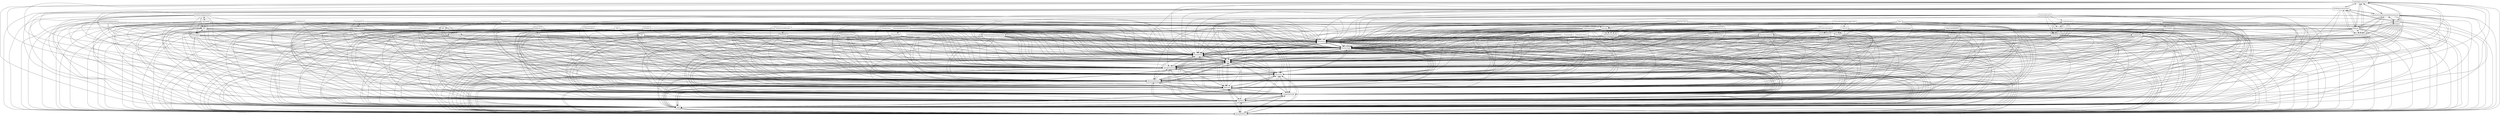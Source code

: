 digraph{
graph [rankdir=TB];
node [shape=box];
edge [arrowhead=normal];
0[label="Performancecritical",]
1[label="Onlinepayments",]
2[label="Relationaldata",]
3[label="Persistence",]
4[label="Thirdpartywebdesigner",]
5[label="Existingdataschema",]
6[label="Newdata",]
7[label="Bulkemail",]
8[label="Newmessagingsystem",]
9[label="Springbatch",]
10[label="Integrationwithexistingsystems",]
11[label="YQL",]
12[label="Bulkprocessing",]
13[label="Opensystem",]
14[label="Businesslogic",]
15[label="SpringWebFlow",]
16[label="Legalrequirement",]
17[label="AJAX",]
18[label="DOMParser",]
19[label="Loadbalancing",]
20[label="JMS",]
21[label="Pageflows",]
22[label="Externalhostingathostingprovider",]
23[label="Businesscontinuity",]
24[label="Security",]
25[label="Email",]
26[label="Newdesign",]
27[label="GoogleWebToolkit",]
28[label="Internalhostingatcustomer",]
29[label="Hibernate",]
30[label="Performancetesting",]
31[label="Distributedtransactions",]
32[label="Highavailability",]
33[label="Dataprocessing",]
34[label="ApacheMQ",]
35[label="JQuery",]
36[label="NakedObjectspattern",]
37[label="Existingdesign",]
38[label="Existingdata",]
39[label="Manualtransformationsbetweenlayers",]
40[label="Relationaldatabase",]
41[label="Lookuptables",]
42[label="Usersessions",]
43[label="Transactions",]
44[label="Existingmessagingsystem",]
45[label="Customlogic",]
46[label="Datamodel",]
47[label="JSONtoJavaconversions",]
48[label="Automatictransformationsbetweenlayers",]
49[label="Springframework",]
50[label="Transactionsecurity",]
51[label="Droolsrulesengine",]
52[label="SelfprovidedRDBMS",]
53[label="Messaging",]
54[label="JSONrepresentation",]
55[label="Businessrequirement",]
56[label="CustomerprovidedRDBMS",]
57[label="JPAbeans",]
58[label="Datasecurity",]
59[label="Core",]
60[label="New",]
61[label="Sessionreplication",]
62[label="SAXParser",]
63[label="Dataconversion",]
64[label="Text",]
65[label="jsonlib",]
66[label="HSQLDB",]
67[label="Existing",]
68[label="Hosting",]
69[label="Presentation",]
70[label="Closedsystem",]
71[label="Tomcat",]
72[label="Clustering",]
73[label="XML",]
74[label="Businessrules",]
75[label="Identitymanagement",]
76[label="Newdataschema",]
0->3[label="",]
0->14[label="",]
0->15[label="",]
0->17[label="",]
0->21[label="",]
0->27[label="",]
0->29[label="",]
0->30[label="",]
0->40[label="",]
0->46[label="",]
0->49[label="",]
0->59[label="",]
0->69[label="",]
1->3[label="",]
1->14[label="",]
1->15[label="",]
1->17[label="",]
1->21[label="",]
1->27[label="",]
1->29[label="",]
1->40[label="",]
1->46[label="",]
1->49[label="",]
1->59[label="",]
1->69[label="",]
2->3[label="",]
2->14[label="",]
2->15[label="",]
2->17[label="",]
2->21[label="",]
2->27[label="",]
2->29[label="",]
2->33[label="",]
2->40[label="",]
2->46[label="",]
2->49[label="",]
2->59[label="",]
2->69[label="",]
3->14[label="",]
3->15[label="",]
3->17[label="",]
3->21[label="",]
3->27[label="",]
3->29[label="",]
3->40[label="",]
3->46[label="",]
3->49[label="",]
3->59[label="",]
3->69[label="",]
4->3[label="",]
4->14[label="",]
4->15[label="",]
4->17[label="",]
4->21[label="",]
4->26[label="",]
4->27[label="",]
4->29[label="",]
4->40[label="",]
4->46[label="",]
4->49[label="",]
4->59[label="",]
4->69[label="",]
5->3[label="",]
5->14[label="",]
5->15[label="",]
5->17[label="",]
5->21[label="",]
5->27[label="",]
5->29[label="",]
5->40[label="",]
5->46[label="",]
5->49[label="",]
5->59[label="",]
5->69[label="",]
6->3[label="",]
6->14[label="",]
6->15[label="",]
6->17[label="",]
6->21[label="",]
6->27[label="",]
6->29[label="",]
6->40[label="",]
6->41[label="",]
6->46[label="",]
6->49[label="",]
6->59[label="",]
6->69[label="",]
7->3[label="",]
7->14[label="",]
7->15[label="",]
7->17[label="",]
7->21[label="",]
7->25[label="",]
7->27[label="",]
7->29[label="",]
7->40[label="",]
7->46[label="",]
7->49[label="",]
7->59[label="",]
7->69[label="",]
8->3[label="",]
8->14[label="",]
8->15[label="",]
8->17[label="",]
8->20[label="",]
8->21[label="",]
8->27[label="",]
8->29[label="",]
8->34[label="",]
8->40[label="",]
8->46[label="",]
8->49[label="",]
8->53[label="",]
8->59[label="",]
8->69[label="",]
9->3[label="",]
9->12[label="",]
9->14[label="",]
9->15[label="",]
9->17[label="",]
9->21[label="",]
9->27[label="",]
9->29[label="",]
9->33[label="",]
9->40[label="",]
9->46[label="",]
9->49[label="",]
9->59[label="",]
9->69[label="",]
10->3[label="",]
10->14[label="",]
10->15[label="",]
10->17[label="",]
10->21[label="",]
10->27[label="",]
10->29[label="",]
10->40[label="",]
10->46[label="",]
10->49[label="",]
10->59[label="",]
10->69[label="",]
11->3[label="",]
11->14[label="",]
11->15[label="",]
11->17[label="",]
11->21[label="",]
11->27[label="",]
11->29[label="",]
11->40[label="",]
11->46[label="",]
11->49[label="",]
11->59[label="",]
11->69[label="",]
12->3[label="",]
12->9[label="",]
12->14[label="",]
12->15[label="",]
12->17[label="",]
12->21[label="",]
12->27[label="",]
12->29[label="",]
12->33[label="",]
12->40[label="",]
12->46[label="",]
12->49[label="",]
12->59[label="",]
12->69[label="",]
13->3[label="",]
13->10[label="",]
13->14[label="",]
13->15[label="",]
13->17[label="",]
13->21[label="",]
13->27[label="",]
13->29[label="",]
13->40[label="",]
13->46[label="",]
13->49[label="",]
13->59[label="",]
13->69[label="",]
14->3[label="",]
14->15[label="",]
14->17[label="",]
14->21[label="",]
14->27[label="",]
14->29[label="",]
14->40[label="",]
14->46[label="",]
14->49[label="",]
14->59[label="",]
14->69[label="",]
15->3[label="",]
15->14[label="",]
15->17[label="",]
15->21[label="",]
15->27[label="",]
15->29[label="",]
15->40[label="",]
15->46[label="",]
15->49[label="",]
15->59[label="",]
15->69[label="",]
16->3[label="",]
16->14[label="",]
16->15[label="",]
16->17[label="",]
16->21[label="",]
16->23[label="",]
16->27[label="",]
16->29[label="",]
16->40[label="",]
16->46[label="",]
16->49[label="",]
16->59[label="",]
16->69[label="",]
17->3[label="",]
17->14[label="",]
17->15[label="",]
17->21[label="",]
17->27[label="",]
17->29[label="",]
17->40[label="",]
17->46[label="",]
17->49[label="",]
17->59[label="",]
17->69[label="",]
18->3[label="",]
18->14[label="",]
18->15[label="",]
18->17[label="",]
18->21[label="",]
18->27[label="",]
18->29[label="",]
18->33[label="",]
18->40[label="",]
18->46[label="",]
18->49[label="",]
18->59[label="",]
18->69[label="",]
18->73[label="",]
19->3[label="",]
19->14[label="",]
19->15[label="",]
19->17[label="",]
19->21[label="",]
19->27[label="",]
19->29[label="",]
19->32[label="",]
19->40[label="",]
19->46[label="",]
19->49[label="",]
19->59[label="",]
19->69[label="",]
19->72[label="",]
20->3[label="",]
20->14[label="",]
20->15[label="",]
20->17[label="",]
20->21[label="",]
20->27[label="",]
20->29[label="",]
20->40[label="",]
20->46[label="",]
20->49[label="",]
20->53[label="",]
20->59[label="",]
20->69[label="",]
21->3[label="",]
21->14[label="",]
21->15[label="",]
21->17[label="",]
21->27[label="",]
21->29[label="",]
21->40[label="",]
21->46[label="",]
21->49[label="",]
21->59[label="",]
21->69[label="",]
22->3[label="",]
22->14[label="",]
22->15[label="",]
22->17[label="",]
22->21[label="",]
22->27[label="",]
22->29[label="",]
22->40[label="",]
22->46[label="",]
22->49[label="",]
22->59[label="",]
22->68[label="",]
22->69[label="",]
22->71[label="",]
23->3[label="",]
23->14[label="",]
23->15[label="",]
23->17[label="",]
23->21[label="",]
23->27[label="",]
23->29[label="",]
23->40[label="",]
23->46[label="",]
23->49[label="",]
23->59[label="",]
23->69[label="",]
24->3[label="",]
24->14[label="",]
24->15[label="",]
24->17[label="",]
24->21[label="",]
24->27[label="",]
24->29[label="",]
24->40[label="",]
24->46[label="",]
24->49[label="",]
24->59[label="",]
24->69[label="",]
24->75[label="",]
25->3[label="",]
25->14[label="",]
25->15[label="",]
25->17[label="",]
25->21[label="",]
25->27[label="",]
25->29[label="",]
25->40[label="",]
25->46[label="",]
25->49[label="",]
25->59[label="",]
25->69[label="",]
26->3[label="",]
26->4[label="",]
26->14[label="",]
26->15[label="",]
26->17[label="",]
26->21[label="",]
26->27[label="",]
26->29[label="",]
26->40[label="",]
26->46[label="",]
26->49[label="",]
26->59[label="",]
26->69[label="",]
27->3[label="",]
27->14[label="",]
27->15[label="",]
27->17[label="",]
27->21[label="",]
27->29[label="",]
27->40[label="",]
27->46[label="",]
27->49[label="",]
27->59[label="",]
27->69[label="",]
28->3[label="",]
28->14[label="",]
28->15[label="",]
28->17[label="",]
28->21[label="",]
28->27[label="",]
28->29[label="",]
28->40[label="",]
28->46[label="",]
28->49[label="",]
28->59[label="",]
28->68[label="",]
28->69[label="",]
29->3[label="",]
29->14[label="",]
29->15[label="",]
29->17[label="",]
29->21[label="",]
29->27[label="",]
29->40[label="",]
29->46[label="",]
29->49[label="",]
29->59[label="",]
29->69[label="",]
30->0[label="",]
30->3[label="",]
30->14[label="",]
30->15[label="",]
30->17[label="",]
30->21[label="",]
30->27[label="",]
30->29[label="",]
30->40[label="",]
30->46[label="",]
30->49[label="",]
30->59[label="",]
30->69[label="",]
31->3[label="",]
31->14[label="",]
31->15[label="",]
31->17[label="",]
31->21[label="",]
31->27[label="",]
31->29[label="",]
31->40[label="",]
31->43[label="",]
31->46[label="",]
31->49[label="",]
31->59[label="",]
31->69[label="",]
32->3[label="",]
32->14[label="",]
32->15[label="",]
32->17[label="",]
32->19[label="",]
32->21[label="",]
32->27[label="",]
32->29[label="",]
32->40[label="",]
32->46[label="",]
32->49[label="",]
32->59[label="",]
32->69[label="",]
32->72[label="",]
33->3[label="",]
33->14[label="",]
33->15[label="",]
33->17[label="",]
33->21[label="",]
33->27[label="",]
33->29[label="",]
33->40[label="",]
33->46[label="",]
33->49[label="",]
33->59[label="",]
33->69[label="",]
34->3[label="",]
34->8[label="",]
34->14[label="",]
34->15[label="",]
34->17[label="",]
34->20[label="",]
34->21[label="",]
34->27[label="",]
34->29[label="",]
34->40[label="",]
34->46[label="",]
34->49[label="",]
34->53[label="",]
34->59[label="",]
34->69[label="",]
35->3[label="",]
35->14[label="",]
35->15[label="",]
35->17[label="",]
35->21[label="",]
35->27[label="",]
35->29[label="",]
35->40[label="",]
35->46[label="",]
35->49[label="",]
35->59[label="",]
35->69[label="",]
36->3[label="",]
36->14[label="",]
36->15[label="",]
36->17[label="",]
36->21[label="",]
36->27[label="",]
36->29[label="",]
36->40[label="",]
36->46[label="",]
36->47[label="",]
36->48[label="",]
36->49[label="",]
36->54[label="",]
36->57[label="",]
36->59[label="",]
36->65[label="",]
36->69[label="",]
37->3[label="",]
37->14[label="",]
37->15[label="",]
37->17[label="",]
37->21[label="",]
37->27[label="",]
37->29[label="",]
37->40[label="",]
37->46[label="",]
37->49[label="",]
37->59[label="",]
37->69[label="",]
38->3[label="",]
38->14[label="",]
38->15[label="",]
38->17[label="",]
38->21[label="",]
38->27[label="",]
38->29[label="",]
38->40[label="",]
38->41[label="",]
38->46[label="",]
38->49[label="",]
38->59[label="",]
38->69[label="",]
39->3[label="",]
39->14[label="",]
39->15[label="",]
39->17[label="",]
39->21[label="",]
39->27[label="",]
39->29[label="",]
39->40[label="",]
39->46[label="",]
39->49[label="",]
39->59[label="",]
39->69[label="",]
40->3[label="",]
40->14[label="",]
40->15[label="",]
40->17[label="",]
40->21[label="",]
40->27[label="",]
40->29[label="",]
40->46[label="",]
40->49[label="",]
40->59[label="",]
40->69[label="",]
41->3[label="",]
41->14[label="",]
41->15[label="",]
41->17[label="",]
41->21[label="",]
41->27[label="",]
41->29[label="",]
41->40[label="",]
41->46[label="",]
41->49[label="",]
41->59[label="",]
41->69[label="",]
42->3[label="",]
42->14[label="",]
42->15[label="",]
42->17[label="",]
42->21[label="",]
42->27[label="",]
42->29[label="",]
42->40[label="",]
42->46[label="",]
42->49[label="",]
42->59[label="",]
42->69[label="",]
43->3[label="",]
43->14[label="",]
43->15[label="",]
43->17[label="",]
43->21[label="",]
43->27[label="",]
43->29[label="",]
43->40[label="",]
43->46[label="",]
43->49[label="",]
43->59[label="",]
43->69[label="",]
44->3[label="",]
44->14[label="",]
44->15[label="",]
44->17[label="",]
44->20[label="",]
44->21[label="",]
44->27[label="",]
44->29[label="",]
44->40[label="",]
44->46[label="",]
44->49[label="",]
44->53[label="",]
44->59[label="",]
44->69[label="",]
45->3[label="",]
45->14[label="",]
45->15[label="",]
45->17[label="",]
45->21[label="",]
45->27[label="",]
45->29[label="",]
45->40[label="",]
45->46[label="",]
45->49[label="",]
45->59[label="",]
45->69[label="",]
46->3[label="",]
46->14[label="",]
46->15[label="",]
46->17[label="",]
46->21[label="",]
46->27[label="",]
46->29[label="",]
46->40[label="",]
46->49[label="",]
46->59[label="",]
46->69[label="",]
47->3[label="",]
47->14[label="",]
47->15[label="",]
47->17[label="",]
47->21[label="",]
47->27[label="",]
47->29[label="",]
47->36[label="",]
47->40[label="",]
47->46[label="",]
47->48[label="",]
47->49[label="",]
47->54[label="",]
47->57[label="",]
47->59[label="",]
47->65[label="",]
47->69[label="",]
48->3[label="",]
48->14[label="",]
48->15[label="",]
48->17[label="",]
48->21[label="",]
48->27[label="",]
48->29[label="",]
48->36[label="",]
48->40[label="",]
48->46[label="",]
48->47[label="",]
48->49[label="",]
48->54[label="",]
48->57[label="",]
48->59[label="",]
48->65[label="",]
48->69[label="",]
49->3[label="",]
49->14[label="",]
49->15[label="",]
49->17[label="",]
49->21[label="",]
49->27[label="",]
49->29[label="",]
49->40[label="",]
49->46[label="",]
49->59[label="",]
49->69[label="",]
50->3[label="",]
50->14[label="",]
50->15[label="",]
50->17[label="",]
50->21[label="",]
50->24[label="",]
50->27[label="",]
50->29[label="",]
50->40[label="",]
50->46[label="",]
50->49[label="",]
50->59[label="",]
50->69[label="",]
50->75[label="",]
51->3[label="",]
51->14[label="",]
51->15[label="",]
51->17[label="",]
51->21[label="",]
51->27[label="",]
51->29[label="",]
51->40[label="",]
51->46[label="",]
51->49[label="",]
51->59[label="",]
51->69[label="",]
51->74[label="",]
52->3[label="",]
52->14[label="",]
52->15[label="",]
52->17[label="",]
52->21[label="",]
52->27[label="",]
52->29[label="",]
52->40[label="",]
52->46[label="",]
52->49[label="",]
52->59[label="",]
52->66[label="",]
52->69[label="",]
53->3[label="",]
53->14[label="",]
53->15[label="",]
53->17[label="",]
53->20[label="",]
53->21[label="",]
53->27[label="",]
53->29[label="",]
53->40[label="",]
53->46[label="",]
53->49[label="",]
53->59[label="",]
53->69[label="",]
54->3[label="",]
54->14[label="",]
54->15[label="",]
54->17[label="",]
54->21[label="",]
54->27[label="",]
54->29[label="",]
54->36[label="",]
54->40[label="",]
54->46[label="",]
54->47[label="",]
54->48[label="",]
54->49[label="",]
54->57[label="",]
54->59[label="",]
54->65[label="",]
54->69[label="",]
55->3[label="",]
55->14[label="",]
55->15[label="",]
55->17[label="",]
55->21[label="",]
55->23[label="",]
55->27[label="",]
55->29[label="",]
55->40[label="",]
55->46[label="",]
55->49[label="",]
55->59[label="",]
55->69[label="",]
56->3[label="",]
56->14[label="",]
56->15[label="",]
56->17[label="",]
56->21[label="",]
56->27[label="",]
56->29[label="",]
56->40[label="",]
56->46[label="",]
56->49[label="",]
56->59[label="",]
56->69[label="",]
57->3[label="",]
57->14[label="",]
57->15[label="",]
57->17[label="",]
57->21[label="",]
57->27[label="",]
57->29[label="",]
57->36[label="",]
57->40[label="",]
57->46[label="",]
57->47[label="",]
57->48[label="",]
57->49[label="",]
57->54[label="",]
57->59[label="",]
57->65[label="",]
57->69[label="",]
58->3[label="",]
58->14[label="",]
58->15[label="",]
58->17[label="",]
58->21[label="",]
58->24[label="",]
58->27[label="",]
58->29[label="",]
58->40[label="",]
58->46[label="",]
58->49[label="",]
58->59[label="",]
58->69[label="",]
58->75[label="",]
59->3[label="",]
59->14[label="",]
59->15[label="",]
59->17[label="",]
59->21[label="",]
59->27[label="",]
59->29[label="",]
59->40[label="",]
59->46[label="",]
59->49[label="",]
59->69[label="",]
60->3[label="",]
60->14[label="",]
60->15[label="",]
60->17[label="",]
60->21[label="",]
60->24[label="",]
60->27[label="",]
60->29[label="",]
60->40[label="",]
60->46[label="",]
60->49[label="",]
60->59[label="",]
60->69[label="",]
60->75[label="",]
61->3[label="",]
61->14[label="",]
61->15[label="",]
61->17[label="",]
61->19[label="",]
61->21[label="",]
61->27[label="",]
61->29[label="",]
61->32[label="",]
61->40[label="",]
61->46[label="",]
61->49[label="",]
61->59[label="",]
61->69[label="",]
61->72[label="",]
62->3[label="",]
62->14[label="",]
62->15[label="",]
62->17[label="",]
62->21[label="",]
62->27[label="",]
62->29[label="",]
62->33[label="",]
62->40[label="",]
62->46[label="",]
62->49[label="",]
62->59[label="",]
62->69[label="",]
62->73[label="",]
63->3[label="",]
63->14[label="",]
63->15[label="",]
63->17[label="",]
63->21[label="",]
63->27[label="",]
63->29[label="",]
63->38[label="",]
63->40[label="",]
63->41[label="",]
63->46[label="",]
63->49[label="",]
63->59[label="",]
63->69[label="",]
64->3[label="",]
64->14[label="",]
64->15[label="",]
64->17[label="",]
64->21[label="",]
64->27[label="",]
64->29[label="",]
64->33[label="",]
64->40[label="",]
64->46[label="",]
64->49[label="",]
64->59[label="",]
64->69[label="",]
65->3[label="",]
65->14[label="",]
65->15[label="",]
65->17[label="",]
65->21[label="",]
65->27[label="",]
65->29[label="",]
65->36[label="",]
65->40[label="",]
65->46[label="",]
65->47[label="",]
65->48[label="",]
65->49[label="",]
65->54[label="",]
65->57[label="",]
65->59[label="",]
65->69[label="",]
66->3[label="",]
66->14[label="",]
66->15[label="",]
66->17[label="",]
66->21[label="",]
66->27[label="",]
66->29[label="",]
66->40[label="",]
66->46[label="",]
66->49[label="",]
66->52[label="",]
66->59[label="",]
66->69[label="",]
67->3[label="",]
67->14[label="",]
67->15[label="",]
67->17[label="",]
67->21[label="",]
67->24[label="",]
67->27[label="",]
67->29[label="",]
67->40[label="",]
67->46[label="",]
67->49[label="",]
67->59[label="",]
67->69[label="",]
67->75[label="",]
68->3[label="",]
68->14[label="",]
68->15[label="",]
68->17[label="",]
68->21[label="",]
68->27[label="",]
68->29[label="",]
68->40[label="",]
68->46[label="",]
68->49[label="",]
68->59[label="",]
68->69[label="",]
69->3[label="",]
69->14[label="",]
69->15[label="",]
69->17[label="",]
69->21[label="",]
69->27[label="",]
69->29[label="",]
69->40[label="",]
69->46[label="",]
69->49[label="",]
69->59[label="",]
70->3[label="",]
70->10[label="",]
70->14[label="",]
70->15[label="",]
70->17[label="",]
70->21[label="",]
70->27[label="",]
70->29[label="",]
70->40[label="",]
70->46[label="",]
70->49[label="",]
70->59[label="",]
70->69[label="",]
71->3[label="",]
71->14[label="",]
71->15[label="",]
71->17[label="",]
71->21[label="",]
71->22[label="",]
71->27[label="",]
71->29[label="",]
71->40[label="",]
71->46[label="",]
71->49[label="",]
71->59[label="",]
71->68[label="",]
71->69[label="",]
72->3[label="",]
72->14[label="",]
72->15[label="",]
72->17[label="",]
72->19[label="",]
72->21[label="",]
72->27[label="",]
72->29[label="",]
72->32[label="",]
72->40[label="",]
72->46[label="",]
72->49[label="",]
72->59[label="",]
72->69[label="",]
73->3[label="",]
73->14[label="",]
73->15[label="",]
73->17[label="",]
73->21[label="",]
73->27[label="",]
73->29[label="",]
73->33[label="",]
73->40[label="",]
73->46[label="",]
73->49[label="",]
73->59[label="",]
73->69[label="",]
74->3[label="",]
74->14[label="",]
74->15[label="",]
74->17[label="",]
74->21[label="",]
74->27[label="",]
74->29[label="",]
74->40[label="",]
74->46[label="",]
74->49[label="",]
74->51[label="",]
74->59[label="",]
74->69[label="",]
75->3[label="",]
75->14[label="",]
75->15[label="",]
75->17[label="",]
75->21[label="",]
75->24[label="",]
75->27[label="",]
75->29[label="",]
75->40[label="",]
75->46[label="",]
75->49[label="",]
75->59[label="",]
75->69[label="",]
76->3[label="",]
76->14[label="",]
76->15[label="",]
76->17[label="",]
76->21[label="",]
76->27[label="",]
76->29[label="",]
76->40[label="",]
76->46[label="",]
76->49[label="",]
76->59[label="",]
76->69[label="",]
}
